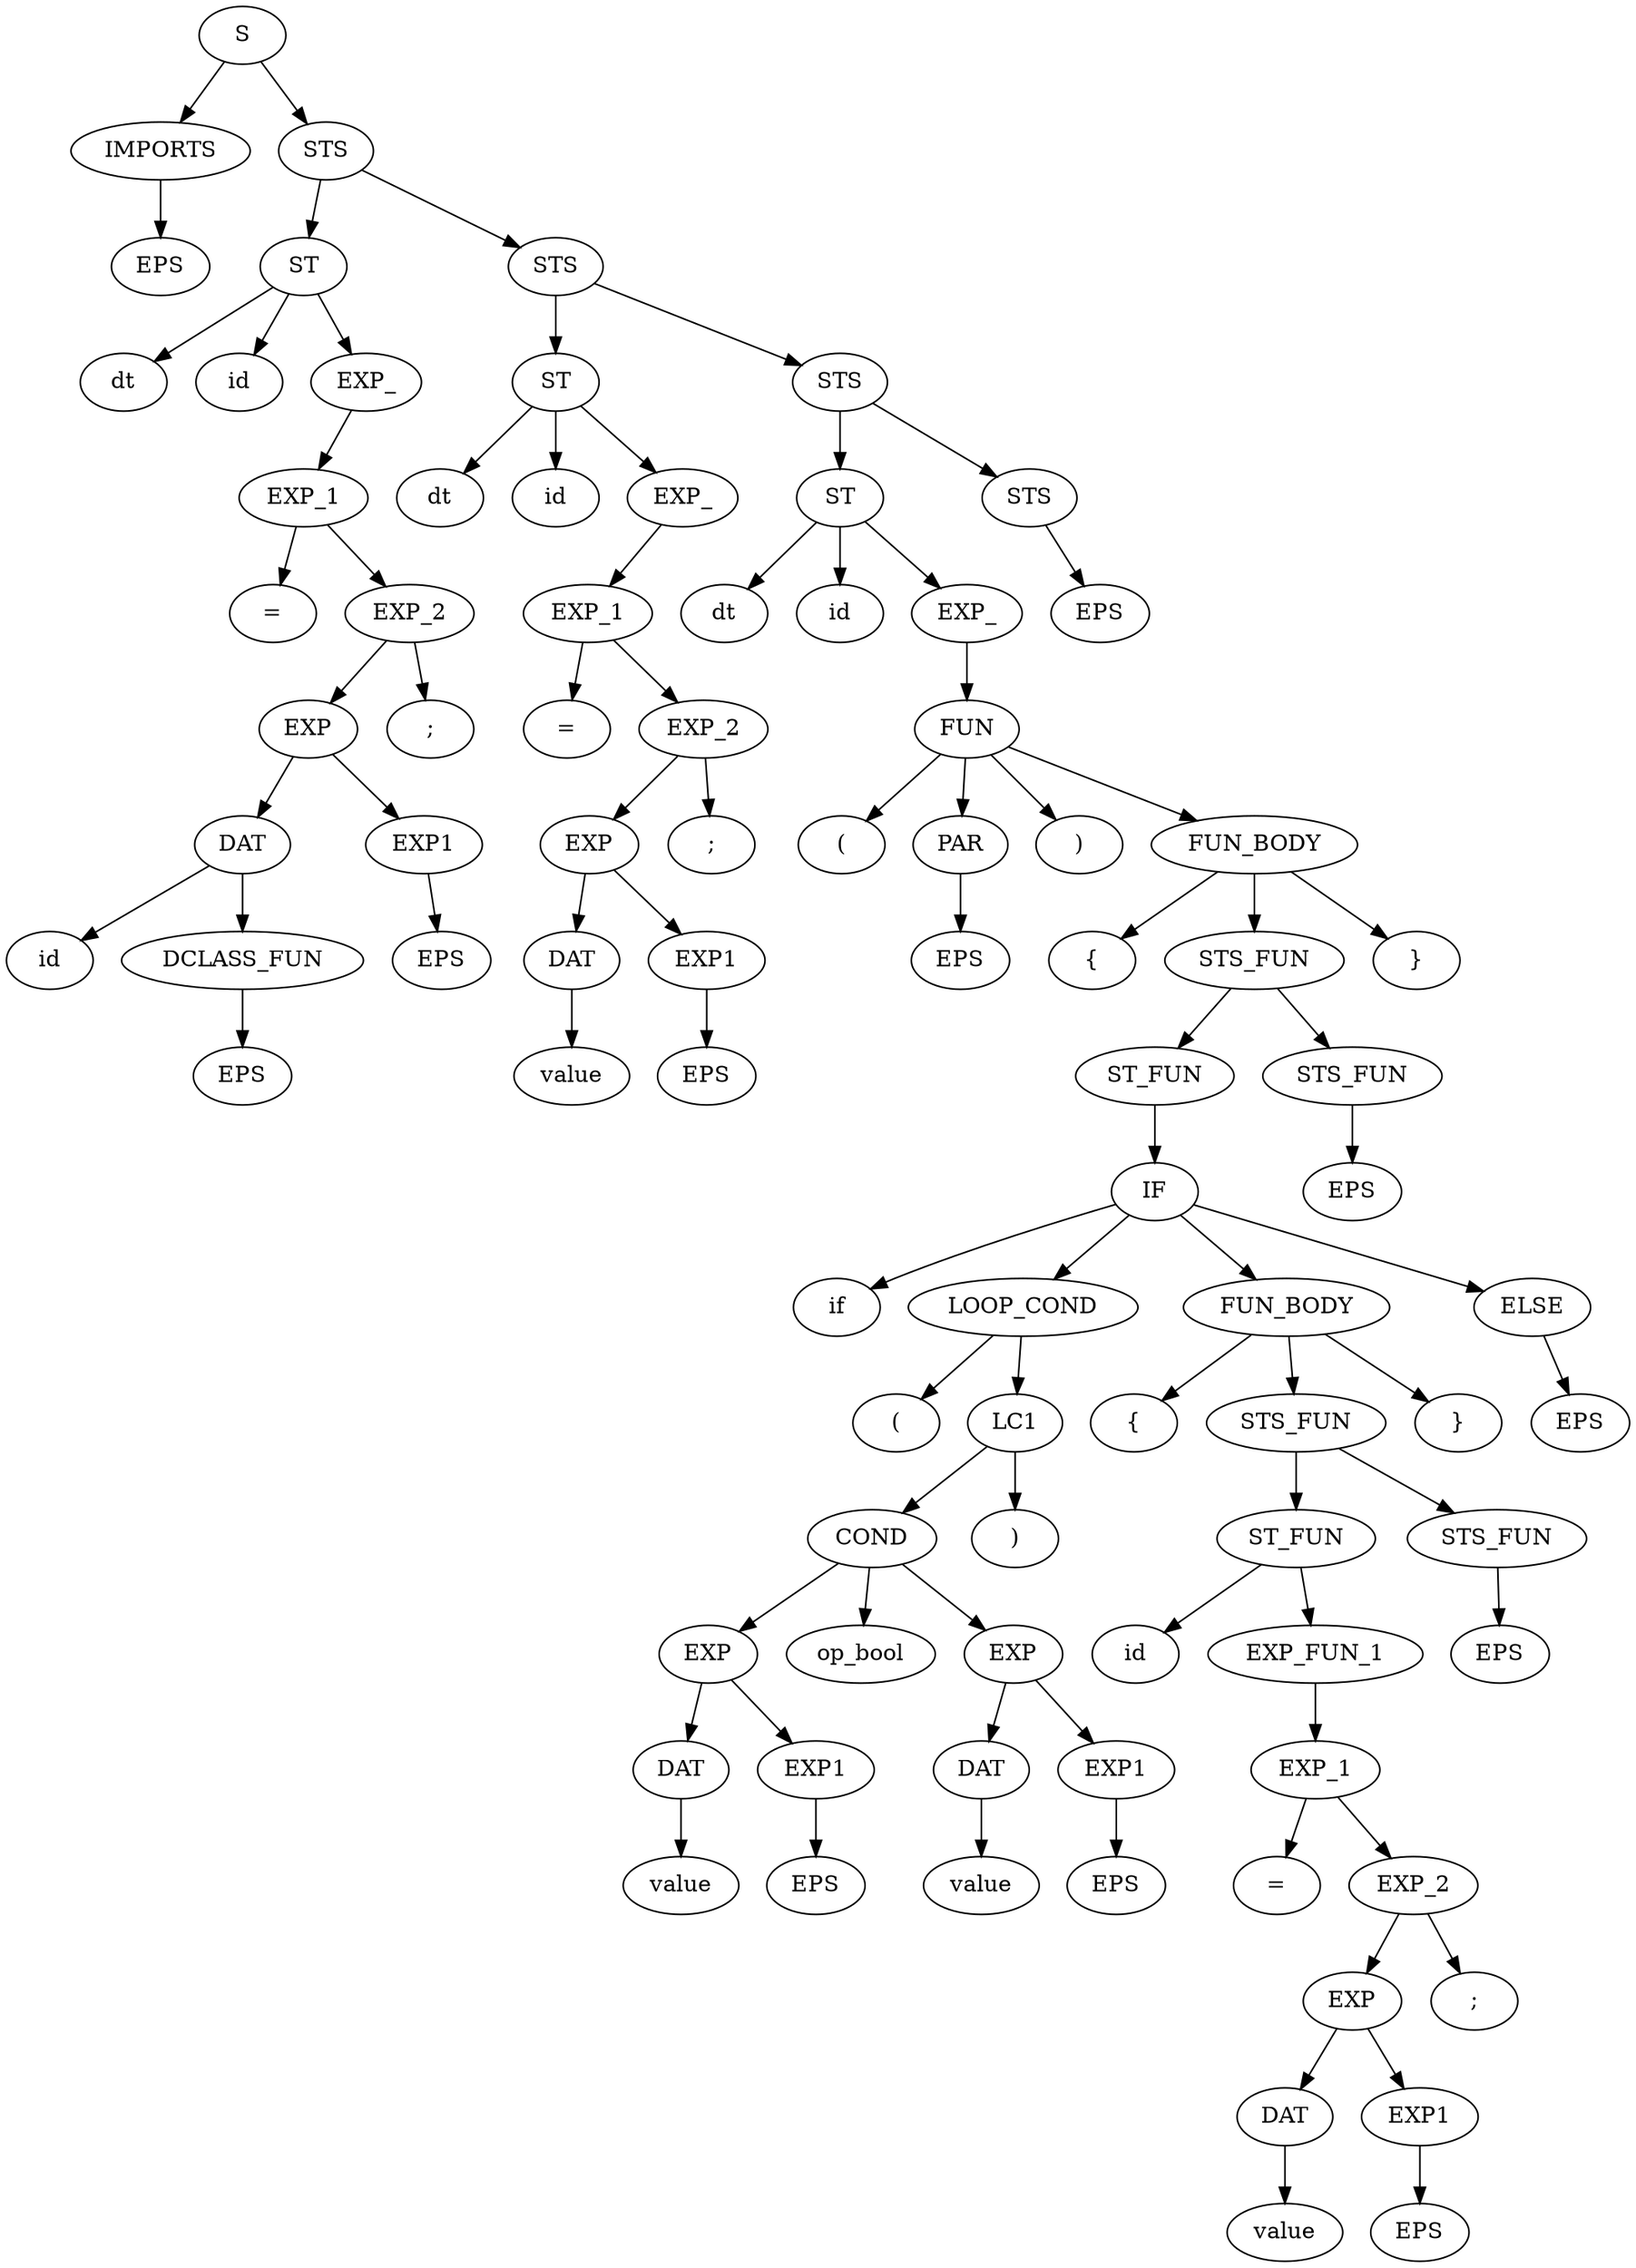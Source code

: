digraph G {
"0x1f8ab60";
"0x1f8ab60"[label="S"];
"0x1f8ab60" -> "0x1e2c260";
"0x1e2c260"[label="IMPORTS"];
"0x1f8ab60" -> "0x1f87ff0";
"0x1f87ff0"[label="STS"];
"0x1e2c260";
"0x1e2c260"[label="IMPORTS"];
"0x1e2c260" -> "0x1e14960";
"0x1e14960"[label="EPS"];
"0x1f87ff0";
"0x1f87ff0"[label="STS"];
"0x1f87ff0" -> "0x1f30fc0";
"0x1f30fc0"[label="ST"];
"0x1f87ff0" -> "0x1f85440";
"0x1f85440"[label="STS"];
"0x1f30fc0";
"0x1f30fc0"[label="ST"];
"0x1f30fc0" -> "0x1f35080";
"0x1f35080"[label="dt"];
"0x1f30fc0" -> "0x1f33a80";
"0x1f33a80"[label="id"];
"0x1f30fc0" -> "0x1f2f9c0";
"0x1f2f9c0"[label="EXP_"];
"0x1f2f9c0";
"0x1f2f9c0"[label="EXP_"];
"0x1f2f9c0" -> "0x1f2cd50";
"0x1f2cd50"[label="EXP_1"];
"0x1f2cd50";
"0x1f2cd50"[label="EXP_1"];
"0x1f2cd50" -> "0x1f2f980";
"0x1f2f980"[label="="];
"0x1f2cd50" -> "0x1f2a200";
"0x1f2a200"[label="EXP_2"];
"0x1f2a200";
"0x1f2a200"[label="EXP_2"];
"0x1f2a200" -> "0x1f27b70";
"0x1f27b70"[label="EXP"];
"0x1f2a200" -> "0x1f2b7f0";
"0x1f2b7f0"[label=";"];
"0x1f27b70";
"0x1f27b70"[label="EXP"];
"0x1f27b70" -> "0x1f24e80";
"0x1f24e80"[label="DAT"];
"0x1f27b70" -> "0x1f002e0";
"0x1f002e0"[label="EXP1"];
"0x1f24e80";
"0x1f24e80"[label="DAT"];
"0x1f24e80" -> "0x1f05450";
"0x1f05450"[label="id"];
"0x1f24e80" -> "0x1f00460";
"0x1f00460"[label="DCLASS_FUN"];
"0x1f00460";
"0x1f00460"[label="DCLASS_FUN"];
"0x1f00460" -> "0x1de3ba0";
"0x1de3ba0"[label="EPS"];
"0x1f002e0";
"0x1f002e0"[label="EXP1"];
"0x1f002e0" -> "0x1f27b30";
"0x1f27b30"[label="EPS"];
"0x1f85440";
"0x1f85440"[label="STS"];
"0x1f85440" -> "0x1f3ff20";
"0x1f3ff20"[label="ST"];
"0x1f85440" -> "0x1f82910";
"0x1f82910"[label="STS"];
"0x1f3ff20";
"0x1f3ff20"[label="ST"];
"0x1f3ff20" -> "0x1f44020";
"0x1f44020"[label="dt"];
"0x1f3ff20" -> "0x1f42a90";
"0x1f42a90"[label="id"];
"0x1f3ff20" -> "0x1f3e960";
"0x1f3e960"[label="EXP_"];
"0x1f3e960";
"0x1f3e960"[label="EXP_"];
"0x1f3e960" -> "0x1f3be10";
"0x1f3be10"[label="EXP_1"];
"0x1f3be10";
"0x1f3be10"[label="EXP_1"];
"0x1f3be10" -> "0x1f3e920";
"0x1f3e920"[label="="];
"0x1f3be10" -> "0x1f391a0";
"0x1f391a0"[label="EXP_2"];
"0x1f391a0";
"0x1f391a0"[label="EXP_2"];
"0x1f391a0" -> "0x1f36710";
"0x1f36710"[label="EXP"];
"0x1f391a0" -> "0x1f3a880";
"0x1f3a880"[label=";"];
"0x1f36710";
"0x1f36710"[label="EXP"];
"0x1f36710" -> "0x1f350c0";
"0x1f350c0"[label="DAT"];
"0x1f36710" -> "0x1f36670";
"0x1f36670"[label="EXP1"];
"0x1f350c0";
"0x1f350c0"[label="DAT"];
"0x1f350c0" -> "0x1f36630";
"0x1f36630"[label="value"];
"0x1f36670";
"0x1f36670"[label="EXP1"];
"0x1f36670" -> "0x1f366b0";
"0x1f366b0"[label="EPS"];
"0x1f82910";
"0x1f82910"[label="STS"];
"0x1f82910" -> "0x1f7e730";
"0x1f7e730"[label="ST"];
"0x1f82910" -> "0x1f82890";
"0x1f82890"[label="STS"];
"0x1f7e730";
"0x1f7e730"[label="ST"];
"0x1f7e730" -> "0x1f82850";
"0x1f82850"[label="dt"];
"0x1f7e730" -> "0x1f812e0";
"0x1f812e0"[label="id"];
"0x1f7e730" -> "0x1f7d230";
"0x1f7d230"[label="EXP_"];
"0x1f7d230";
"0x1f7d230"[label="EXP_"];
"0x1f7d230" -> "0x1f77b50";
"0x1f77b50"[label="FUN"];
"0x1f77b50";
"0x1f77b50"[label="FUN"];
"0x1f77b50" -> "0x1f7d1f0";
"0x1f7d1f0"[label="("];
"0x1f77b50" -> "0x1f44060";
"0x1f44060"[label="PAR"];
"0x1f77b50" -> "0x1f7a6a0";
"0x1f7a6a0"[label=")"];
"0x1f77b50" -> "0x1f73970";
"0x1f73970"[label="FUN_BODY"];
"0x1f44060";
"0x1f44060"[label="PAR"];
"0x1f44060" -> "0x1f440a0";
"0x1f440a0"[label="EPS"];
"0x1f73970";
"0x1f73970"[label="FUN_BODY"];
"0x1f73970" -> "0x1f77b10";
"0x1f77b10"[label="{"];
"0x1f73970" -> "0x1f70e80";
"0x1f70e80"[label="STS_FUN"];
"0x1f73970" -> "0x1f74ee0";
"0x1f74ee0"[label="}"];
"0x1f70e80";
"0x1f70e80"[label="STS_FUN"];
"0x1f70e80" -> "0x1f6fa60";
"0x1f6fa60"[label="ST_FUN"];
"0x1f70e80" -> "0x1f70de0";
"0x1f70de0"[label="STS_FUN"];
"0x1f6fa60";
"0x1f6fa60"[label="ST_FUN"];
"0x1f6fa60" -> "0x1f30f30";
"0x1f30f30"[label="IF"];
"0x1f30f30";
"0x1f30f30"[label="IF"];
"0x1f30f30" -> "0x1f6fa20";
"0x1f6fa20"[label="if"];
"0x1f30f30" -> "0x1f53050";
"0x1f53050"[label="LOOP_COND"];
"0x1f30f30" -> "0x1f660a0";
"0x1f660a0"[label="FUN_BODY"];
"0x1f30f30" -> "0x1f6a220";
"0x1f6a220"[label="ELSE"];
"0x1f53050";
"0x1f53050"[label="LOOP_COND"];
"0x1f53050" -> "0x1f55ba0";
"0x1f55ba0"[label="("];
"0x1f53050" -> "0x1f4f9b0";
"0x1f4f9b0"[label="LC1"];
"0x1f4f9b0";
"0x1f4f9b0"[label="LC1"];
"0x1f4f9b0" -> "0x1f4c2d0";
"0x1f4c2d0"[label="COND"];
"0x1f4f9b0" -> "0x1f51a10";
"0x1f51a10"[label=")"];
"0x1f4c2d0";
"0x1f4c2d0"[label="COND"];
"0x1f4c2d0" -> "0x1f45640";
"0x1f45640"[label="EXP"];
"0x1f4c2d0" -> "0x1f4ef60";
"0x1f4ef60"[label="op_bool"];
"0x1f4c2d0" -> "0x1f49800";
"0x1f49800"[label="EXP"];
"0x1f45640";
"0x1f45640"[label="EXP"];
"0x1f45640" -> "0x1e14a70";
"0x1e14a70"[label="DAT"];
"0x1f45640" -> "0x1f455a0";
"0x1f455a0"[label="EXP1"];
"0x1e14a70";
"0x1e14a70"[label="DAT"];
"0x1e14a70" -> "0x1f45560";
"0x1f45560"[label="value"];
"0x1f455a0";
"0x1f455a0"[label="EXP1"];
"0x1f455a0" -> "0x1f455e0";
"0x1f455e0"[label="EPS"];
"0x1f49800";
"0x1f49800"[label="EXP"];
"0x1f49800" -> "0x1f48190";
"0x1f48190"[label="DAT"];
"0x1f49800" -> "0x1f49760";
"0x1f49760"[label="EXP1"];
"0x1f48190";
"0x1f48190"[label="DAT"];
"0x1f48190" -> "0x1f49720";
"0x1f49720"[label="value"];
"0x1f49760";
"0x1f49760"[label="EXP1"];
"0x1f49760" -> "0x1f497a0";
"0x1f497a0"[label="EPS"];
"0x1f660a0";
"0x1f660a0"[label="FUN_BODY"];
"0x1f660a0" -> "0x1f6a1e0";
"0x1f6a1e0"[label="{"];
"0x1f660a0" -> "0x1f63670";
"0x1f63670"[label="STS_FUN"];
"0x1f660a0" -> "0x1f67690";
"0x1f67690"[label="}"];
"0x1f63670";
"0x1f63670"[label="STS_FUN"];
"0x1f63670" -> "0x1f609e0";
"0x1f609e0"[label="ST_FUN"];
"0x1f63670" -> "0x1f635f0";
"0x1f635f0"[label="STS_FUN"];
"0x1f609e0";
"0x1f609e0"[label="ST_FUN"];
"0x1f609e0" -> "0x1f635b0";
"0x1f635b0"[label="id"];
"0x1f609e0" -> "0x1f5f420";
"0x1f5f420"[label="EXP_FUN_1"];
"0x1f5f420";
"0x1f5f420"[label="EXP_FUN_1"];
"0x1f5f420" -> "0x1f5c8d0";
"0x1f5c8d0"[label="EXP_1"];
"0x1f5c8d0";
"0x1f5c8d0"[label="EXP_1"];
"0x1f5c8d0" -> "0x1f5f3e0";
"0x1f5f3e0"[label="="];
"0x1f5c8d0" -> "0x1f59a20";
"0x1f59a20"[label="EXP_2"];
"0x1f59a20";
"0x1f59a20"[label="EXP_2"];
"0x1f59a20" -> "0x1f57440";
"0x1f57440"[label="EXP"];
"0x1f59a20" -> "0x1f5b340";
"0x1f5b340"[label=";"];
"0x1f57440";
"0x1f57440"[label="EXP"];
"0x1f57440" -> "0x1f55df0";
"0x1f55df0"[label="DAT"];
"0x1f57440" -> "0x1f573a0";
"0x1f573a0"[label="EXP1"];
"0x1f55df0";
"0x1f55df0"[label="DAT"];
"0x1f55df0" -> "0x1f57360";
"0x1f57360"[label="value"];
"0x1f573a0";
"0x1f573a0"[label="EXP1"];
"0x1f573a0" -> "0x1f573e0";
"0x1f573e0"[label="EPS"];
"0x1f635f0";
"0x1f635f0"[label="STS_FUN"];
"0x1f635f0" -> "0x1f63630";
"0x1f63630"[label="EPS"];
"0x1f6a220";
"0x1f6a220"[label="ELSE"];
"0x1f6a220" -> "0x1f6a260";
"0x1f6a260"[label="EPS"];
"0x1f70de0";
"0x1f70de0"[label="STS_FUN"];
"0x1f70de0" -> "0x1f70e20";
"0x1f70e20"[label="EPS"];
"0x1f82890";
"0x1f82890"[label="STS"];
"0x1f82890" -> "0x1f828d0";
"0x1f828d0"[label="EPS"];
}
